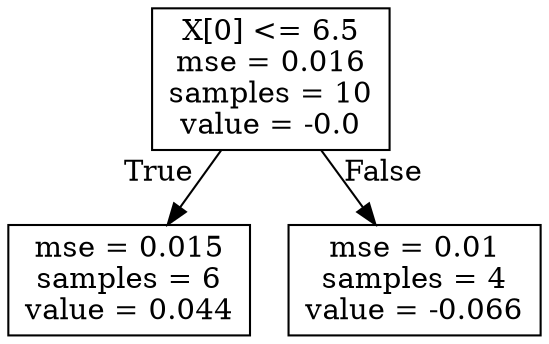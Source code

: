 digraph Tree {
node [shape=box] ;
0 [label="X[0] <= 6.5\nmse = 0.016\nsamples = 10\nvalue = -0.0"] ;
1 [label="mse = 0.015\nsamples = 6\nvalue = 0.044"] ;
0 -> 1 [labeldistance=2.5, labelangle=45, headlabel="True"] ;
2 [label="mse = 0.01\nsamples = 4\nvalue = -0.066"] ;
0 -> 2 [labeldistance=2.5, labelangle=-45, headlabel="False"] ;
}